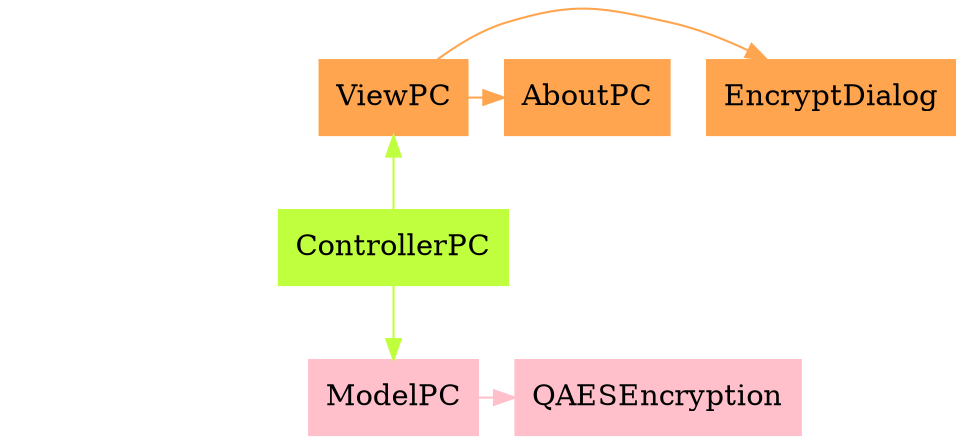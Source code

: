 digraph Structure
{
	node [style=invis]
	{
	  {view; controller; model}
	}
	node [shape=box, style=filled, color=tan1]
	{
	  {rank = same; view; ViewPC; EncryptDialog; AboutPC}
	}
	node [shape=box, style=filled, color=olivedrab1]
	{
	  {rank = same;controller;  ControllerPC}
	}
	node [shape=box, style=filled, color=pink]
	{
	  {rank = same; model; ModelPC; QAESEncryption}
	}

	view -> controller[style=invis]
	controller -> model[style=invis]

	ViewPC[URL="\ref ViewPC"]
	EncryptDialog[URL="\ref EncryptDialog"]
	AboutPC[URL="\ref AboutPC"]

	ControllerPC[URL="\ref ControllerPC"]

	ModelPC[URL="\ref ModelPC"]
	QAESEncryption[URL="\ref QAESEncryption"]

	ViewPC -> EncryptDialog[color=tan1]
	ViewPC -> AboutPC[color=tan1]

	ModelPC -> QAESEncryption[color=pink]

	ControllerPC -> ViewPC[color=olivedrab1]
	ControllerPC -> ModelPC[color=olivedrab1]
}
